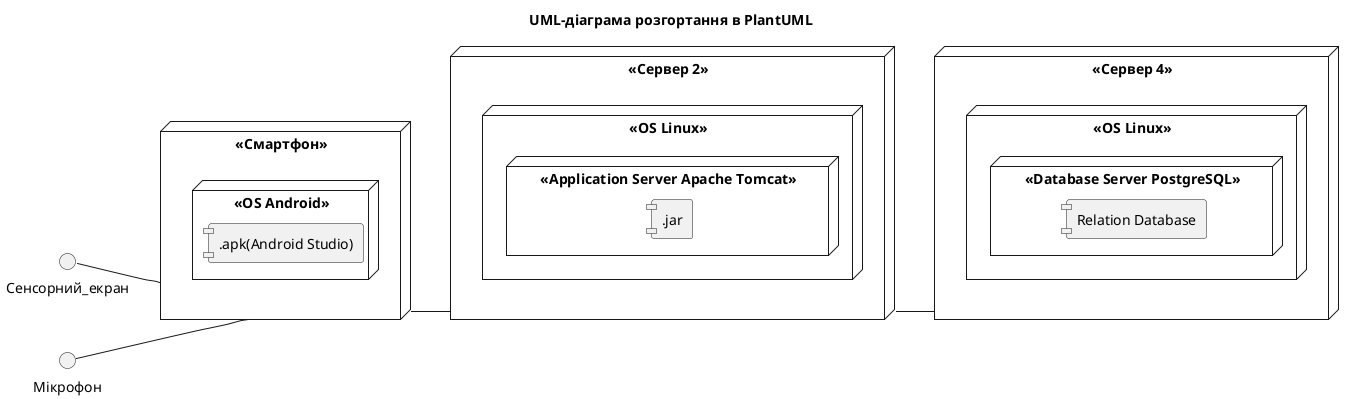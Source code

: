 @startuml
title UML-діаграма розгортання в PlantUML

left to right direction

skinparam componentStyle uml1

node "<<Смартфон>>" as dk1 {
    node "<<OS Android>>" {
              component [.apk(Android Studio)]
    }
}

interface Сенсорний_екран

interface Мікрофон

Сенсорний_екран -- dk1

Мікрофон -- dk1

node "<<Сервер 2>>" as serv2 {
    node "<<OS Linux>>" {
        node "<<Application Server Apache Tomcat>>" {
            component [.jar]
        }
    }
}

node "<<Сервер 4>>" as serv4 {
    node "<< OS Linux >>" {
        node "<<Database Server PostgreSQL>>" {
            component [Relation Database]
        }
    }
}

dk1 -- serv2
serv2 -- serv4

@enduml
